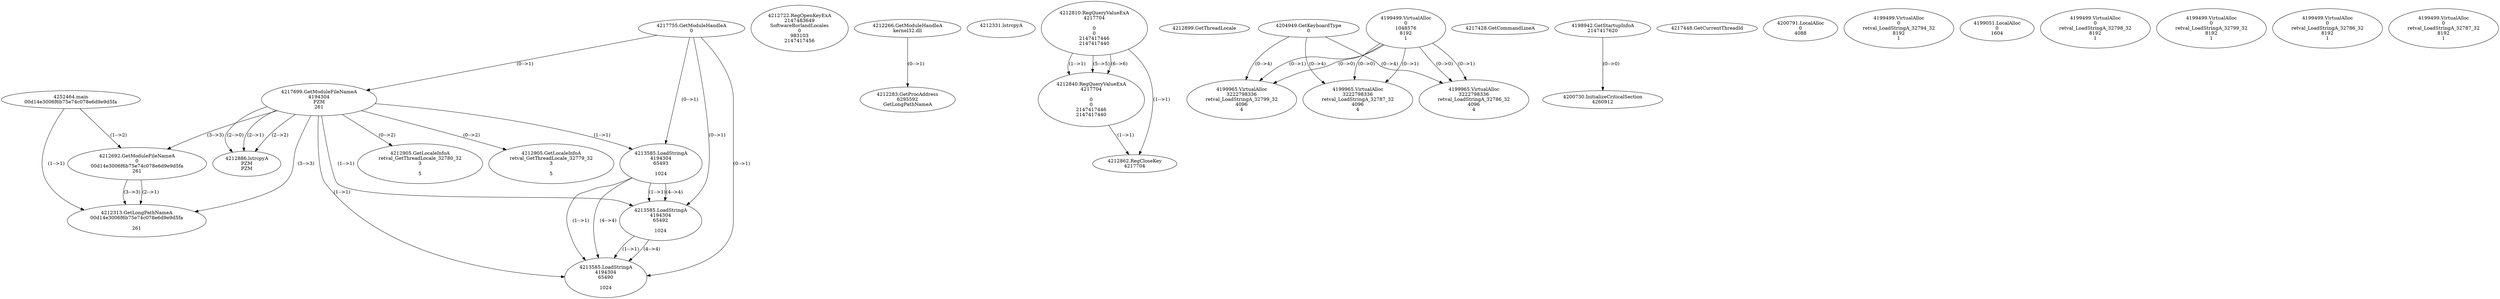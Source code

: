 // Global SCDG with merge call
digraph {
	0 [label="4252464.main
00d14e3006f6b75e74c078e6d9e9d5fa"]
	1 [label="4217755.GetModuleHandleA
0"]
	2 [label="4217699.GetModuleFileNameA
4194304
PZM
261"]
	1 -> 2 [label="(0-->1)"]
	3 [label="4212692.GetModuleFileNameA
0
00d14e3006f6b75e74c078e6d9e9d5fa
261"]
	0 -> 3 [label="(1-->2)"]
	2 -> 3 [label="(3-->3)"]
	4 [label="4212722.RegOpenKeyExA
2147483649
Software\Borland\Locales
0
983103
2147417456"]
	5 [label="4212266.GetModuleHandleA
kernel32.dll"]
	6 [label="4212283.GetProcAddress
6295592
GetLongPathNameA"]
	5 -> 6 [label="(0-->1)"]
	7 [label="4212313.GetLongPathNameA
00d14e3006f6b75e74c078e6d9e9d5fa

261"]
	0 -> 7 [label="(1-->1)"]
	3 -> 7 [label="(2-->1)"]
	2 -> 7 [label="(3-->3)"]
	3 -> 7 [label="(3-->3)"]
	8 [label="4212331.lstrcpyA

"]
	9 [label="4212810.RegQueryValueExA
4217704

0
0
2147417446
2147417440"]
	10 [label="4212840.RegQueryValueExA
4217704

0
0
2147417446
2147417440"]
	9 -> 10 [label="(1-->1)"]
	9 -> 10 [label="(5-->5)"]
	9 -> 10 [label="(6-->6)"]
	11 [label="4212862.RegCloseKey
4217704"]
	9 -> 11 [label="(1-->1)"]
	10 -> 11 [label="(1-->1)"]
	12 [label="4212886.lstrcpyA
PZM
PZM"]
	2 -> 12 [label="(2-->1)"]
	2 -> 12 [label="(2-->2)"]
	2 -> 12 [label="(2-->0)"]
	13 [label="4212899.GetThreadLocale
"]
	14 [label="4212905.GetLocaleInfoA
retval_GetThreadLocale_32780_32
3

5"]
	2 -> 14 [label="(0-->2)"]
	15 [label="4204949.GetKeyboardType
0"]
	16 [label="4217428.GetCommandLineA
"]
	17 [label="4198942.GetStartupInfoA
2147417620"]
	18 [label="4217448.GetCurrentThreadId
"]
	19 [label="4213585.LoadStringA
4194304
65493

1024"]
	1 -> 19 [label="(0-->1)"]
	2 -> 19 [label="(1-->1)"]
	20 [label="4213585.LoadStringA
4194304
65492

1024"]
	1 -> 20 [label="(0-->1)"]
	2 -> 20 [label="(1-->1)"]
	19 -> 20 [label="(1-->1)"]
	19 -> 20 [label="(4-->4)"]
	21 [label="4200730.InitializeCriticalSection
4260912"]
	17 -> 21 [label="(0-->0)"]
	22 [label="4200791.LocalAlloc
0
4088"]
	23 [label="4199499.VirtualAlloc
0
retval_LoadStringA_32794_32
8192
1"]
	24 [label="4199051.LocalAlloc
0
1604"]
	25 [label="4212905.GetLocaleInfoA
retval_GetThreadLocale_32779_32
3

5"]
	2 -> 25 [label="(0-->2)"]
	26 [label="4213585.LoadStringA
4194304
65490

1024"]
	1 -> 26 [label="(0-->1)"]
	2 -> 26 [label="(1-->1)"]
	19 -> 26 [label="(1-->1)"]
	20 -> 26 [label="(1-->1)"]
	19 -> 26 [label="(4-->4)"]
	20 -> 26 [label="(4-->4)"]
	27 [label="4199499.VirtualAlloc
0
retval_LoadStringA_32798_32
8192
1"]
	28 [label="4199499.VirtualAlloc
0
retval_LoadStringA_32799_32
8192
1"]
	29 [label="4199499.VirtualAlloc
0
retval_LoadStringA_32786_32
8192
1"]
	30 [label="4199499.VirtualAlloc
0
retval_LoadStringA_32787_32
8192
1"]
	31 [label="4199499.VirtualAlloc
0
1048576
8192
1"]
	32 [label="4199965.VirtualAlloc
3222798336
retval_LoadStringA_32799_32
4096
4"]
	31 -> 32 [label="(0-->1)"]
	15 -> 32 [label="(0-->4)"]
	31 -> 32 [label="(0-->0)"]
	33 [label="4199965.VirtualAlloc
3222798336
retval_LoadStringA_32786_32
4096
4"]
	31 -> 33 [label="(0-->1)"]
	15 -> 33 [label="(0-->4)"]
	31 -> 33 [label="(0-->0)"]
	34 [label="4199965.VirtualAlloc
3222798336
retval_LoadStringA_32787_32
4096
4"]
	31 -> 34 [label="(0-->1)"]
	15 -> 34 [label="(0-->4)"]
	31 -> 34 [label="(0-->0)"]
}
